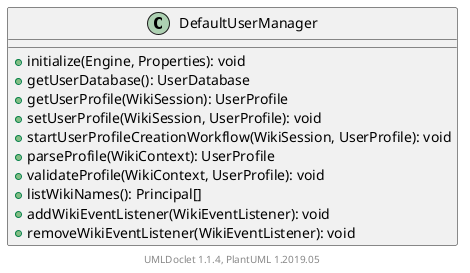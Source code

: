 @startuml

    class DefaultUserManager [[DefaultUserManager.html]] {
        +initialize(Engine, Properties): void
        +getUserDatabase(): UserDatabase
        +getUserProfile(WikiSession): UserProfile
        +setUserProfile(WikiSession, UserProfile): void
        +startUserProfileCreationWorkflow(WikiSession, UserProfile): void
        +parseProfile(WikiContext): UserProfile
        +validateProfile(WikiContext, UserProfile): void
        +listWikiNames(): Principal[]
        +addWikiEventListener(WikiEventListener): void
        +removeWikiEventListener(WikiEventListener): void
    }


    center footer UMLDoclet 1.1.4, PlantUML 1.2019.05
@enduml

